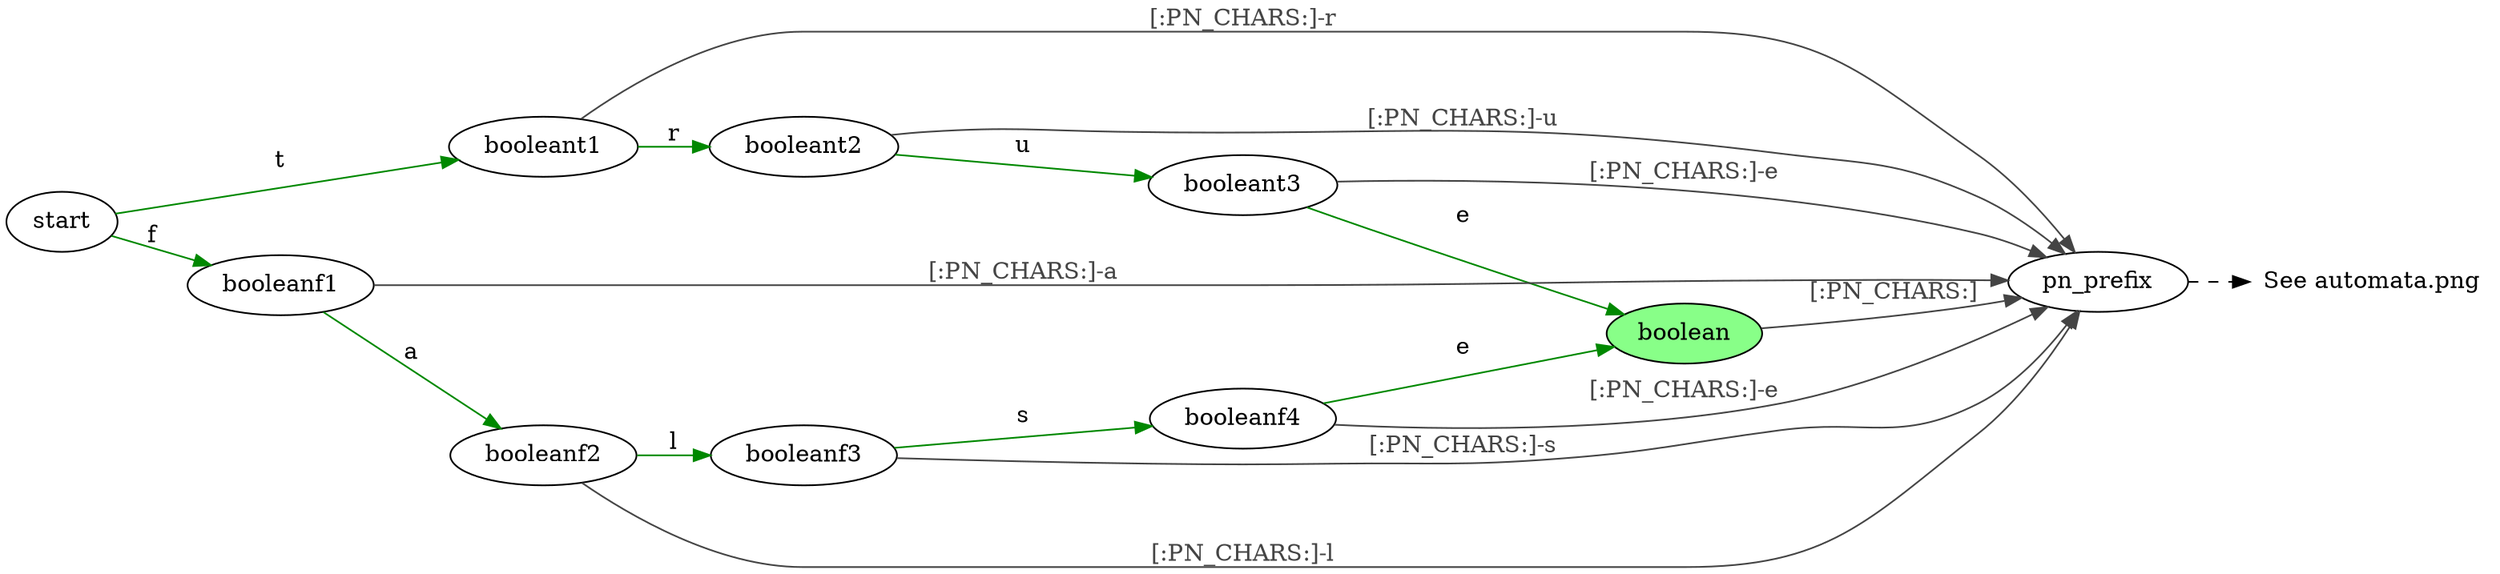 // boolean.dot

// Copyright 2020 cnngimenez

// Author: cnngimenez

// This program is free software: you can redistribute it and/or modify
// it under the terms of the GNU General Public License as published by
// the Free Software Foundation, either version 3 of the License, or
// (at your option) any later version.

// This program is distributed in the hope that it will be useful,
// but WITHOUT ANY WARRANTY; without even the implied warranty of
// MERCHANTABILITY or FITNESS FOR A PARTICULAR PURPOSE.  See the
// GNU General Public License for more details.

// You should have received a copy of the GNU General Public License
// along with this program.  If not, see <http://www.gnu.org/licenses/>.

digraph booleans {
        // rotate=90;
        rankdir=LR;
        node [];

        boolean [style=filled, fillcolor="#88ff88"];
        see_automata_png [shape=plaintext, label="See automata.png"];

        start -> booleant1 [label="t", color="#008800"];
        booleant1 -> pn_prefix [label="[:PN_CHARS:]-r",
          color="#444444", fontcolor="#444444"];
        booleant1 -> booleant2 [label="r", color="#008800"];
        booleant2 -> pn_prefix [label="[:PN_CHARS:]-u",
          color="#444444", fontcolor="#444444"];
        booleant2 -> booleant3 [label="u", color="#008800"];
        booleant3 -> pn_prefix [label="[:PN_CHARS:]-e"
          color="#444444", fontcolor="#444444"];         
        booleant3 -> boolean [label="e", color="#008800"];
        boolean -> pn_prefix [label="[:PN_CHARS:]",
          color="#444444", fontcolor="#444444"];

        start -> booleanf1 [label="f", color="#008800"];
        booleanf1 -> pn_prefix [label="[:PN_CHARS:]-a",
          color="#444444", fontcolor="#444444"];
        booleanf1 -> booleanf2 [label="a", color="#008800"];
        booleanf2 -> pn_prefix [label="[:PN_CHARS:]-l",
          color="#444444", fontcolor="#444444"];
        booleanf2 -> booleanf3 [label="l", color="#008800"];
        booleanf3 -> pn_prefix [label="[:PN_CHARS:]-s",
          color="#444444", fontcolor="#444444"];
        booleanf3 -> booleanf4 [label="s", color="#008800"];
        booleanf4 -> pn_prefix [label="[:PN_CHARS:]-e",
          color="#444444", fontcolor="#444444"];
        booleanf4 -> boolean [label="e", color="#008800"];

        pn_prefix -> see_automata_png [style=dashed];
}
